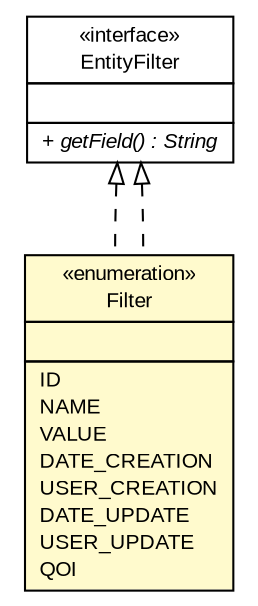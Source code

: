 #!/usr/local/bin/dot
#
# Class diagram 
# Generated by UMLGraph version R5_6-24-gf6e263 (http://www.umlgraph.org/)
#

digraph G {
	edge [fontname="arial",fontsize=10,labelfontname="arial",labelfontsize=10];
	node [fontname="arial",fontsize=10,shape=plaintext];
	nodesep=0.25;
	ranksep=0.5;
	// gov.sandia.cf.model.QoIHeader.Filter
	c357487 [label=<<table title="gov.sandia.cf.model.QoIHeader.Filter" border="0" cellborder="1" cellspacing="0" cellpadding="2" port="p" bgcolor="lemonChiffon" href="./QoIHeader.Filter.html">
		<tr><td><table border="0" cellspacing="0" cellpadding="1">
<tr><td align="center" balign="center"> &#171;enumeration&#187; </td></tr>
<tr><td align="center" balign="center"> Filter </td></tr>
		</table></td></tr>
		<tr><td><table border="0" cellspacing="0" cellpadding="1">
<tr><td align="left" balign="left">  </td></tr>
		</table></td></tr>
		<tr><td><table border="0" cellspacing="0" cellpadding="1">
<tr><td align="left" balign="left"> ID </td></tr>
<tr><td align="left" balign="left"> NAME </td></tr>
<tr><td align="left" balign="left"> VALUE </td></tr>
<tr><td align="left" balign="left"> DATE_CREATION </td></tr>
<tr><td align="left" balign="left"> USER_CREATION </td></tr>
<tr><td align="left" balign="left"> DATE_UPDATE </td></tr>
<tr><td align="left" balign="left"> USER_UPDATE </td></tr>
<tr><td align="left" balign="left"> QOI </td></tr>
		</table></td></tr>
		</table>>, URL="./QoIHeader.Filter.html", fontname="arial", fontcolor="black", fontsize=10.0];
	// gov.sandia.cf.model.query.EntityFilter
	c357495 [label=<<table title="gov.sandia.cf.model.query.EntityFilter" border="0" cellborder="1" cellspacing="0" cellpadding="2" port="p" href="./query/EntityFilter.html">
		<tr><td><table border="0" cellspacing="0" cellpadding="1">
<tr><td align="center" balign="center"> &#171;interface&#187; </td></tr>
<tr><td align="center" balign="center"> EntityFilter </td></tr>
		</table></td></tr>
		<tr><td><table border="0" cellspacing="0" cellpadding="1">
<tr><td align="left" balign="left">  </td></tr>
		</table></td></tr>
		<tr><td><table border="0" cellspacing="0" cellpadding="1">
<tr><td align="left" balign="left"><font face="arial italic" point-size="10.0"> + getField() : String </font></td></tr>
		</table></td></tr>
		</table>>, URL="./query/EntityFilter.html", fontname="arial", fontcolor="black", fontsize=10.0];
	//gov.sandia.cf.model.QoIHeader.Filter implements gov.sandia.cf.model.query.EntityFilter
	c357495:p -> c357487:p [dir=back,arrowtail=empty,style=dashed];
	//gov.sandia.cf.model.QoIHeader.Filter implements gov.sandia.cf.model.query.EntityFilter
	c357495:p -> c357487:p [dir=back,arrowtail=empty,style=dashed];
}

